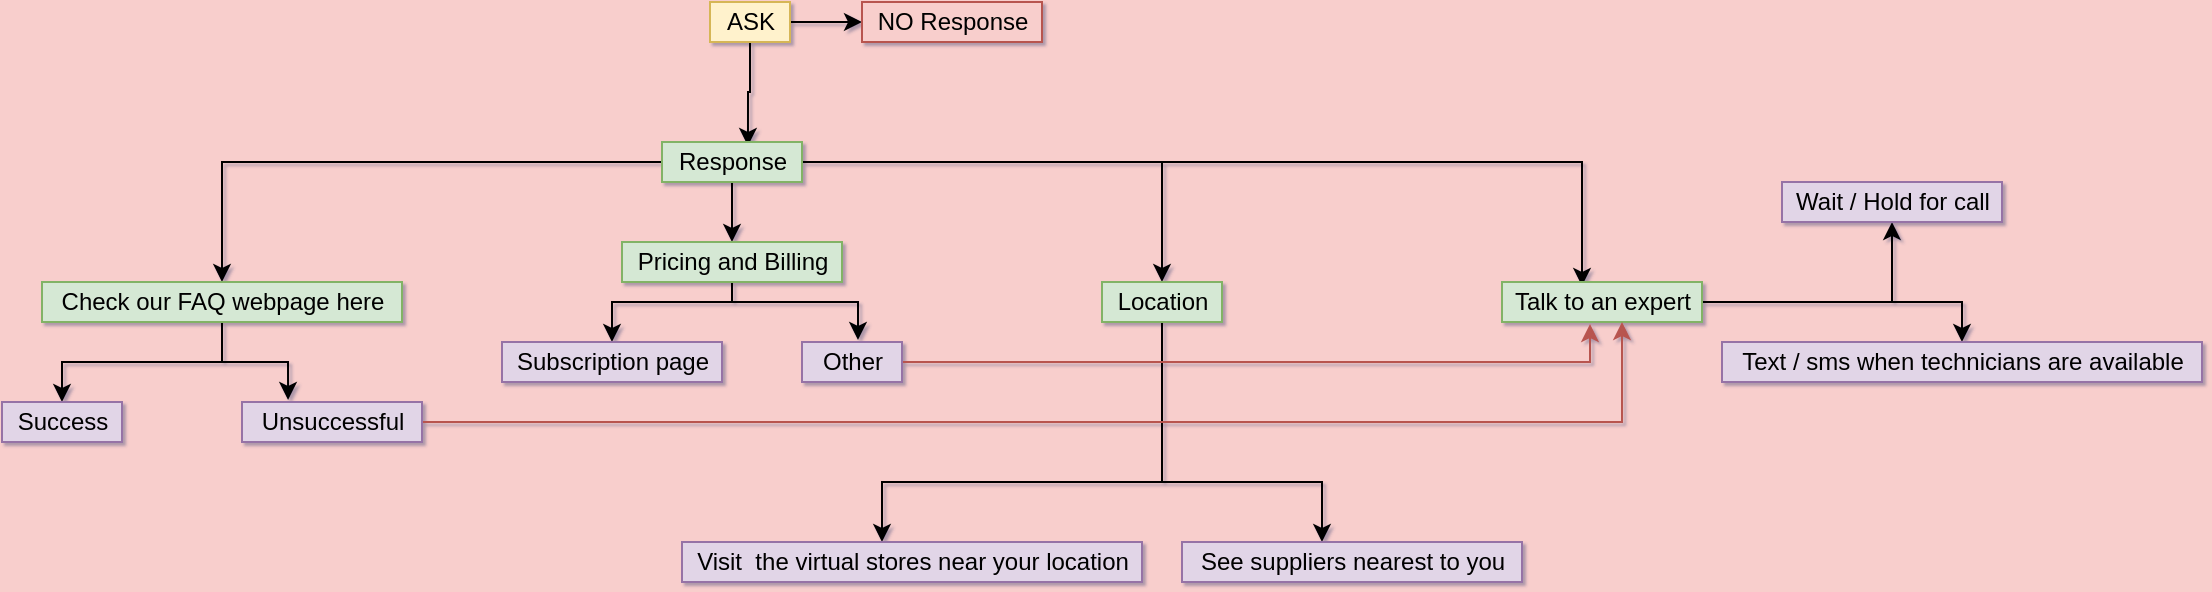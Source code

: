 <mxfile version="15.5.8" type="github"><diagram id="-AFgHuvHxjbnoQlMXmT-" name="Page-1"><mxGraphModel dx="868" dy="450" grid="0" gridSize="10" guides="1" tooltips="1" connect="1" arrows="1" fold="1" page="0" pageScale="1" pageWidth="827" pageHeight="1169" background="#F8CECC" math="0" shadow="1"><root><mxCell id="0"/><mxCell id="1" parent="0"/><mxCell id="b_szU4rrFtj5n81Mr9Qa-7" style="edgeStyle=orthogonalEdgeStyle;rounded=0;orthogonalLoop=1;jettySize=auto;html=1;" parent="1" source="b_szU4rrFtj5n81Mr9Qa-2" target="b_szU4rrFtj5n81Mr9Qa-3" edge="1"><mxGeometry relative="1" as="geometry"/></mxCell><mxCell id="b_szU4rrFtj5n81Mr9Qa-8" style="edgeStyle=orthogonalEdgeStyle;rounded=0;orthogonalLoop=1;jettySize=auto;html=1;entryX=0.614;entryY=0.1;entryDx=0;entryDy=0;entryPerimeter=0;" parent="1" source="b_szU4rrFtj5n81Mr9Qa-2" target="b_szU4rrFtj5n81Mr9Qa-4" edge="1"><mxGeometry relative="1" as="geometry"/></mxCell><mxCell id="b_szU4rrFtj5n81Mr9Qa-2" value="ASK" style="text;html=1;resizable=0;autosize=1;align=center;verticalAlign=middle;points=[];fillColor=#fff2cc;strokeColor=#d6b656;rounded=0;" parent="1" vertex="1"><mxGeometry x="374" y="80" width="40" height="20" as="geometry"/></mxCell><mxCell id="b_szU4rrFtj5n81Mr9Qa-3" value="NO Response" style="text;html=1;resizable=0;autosize=1;align=center;verticalAlign=middle;points=[];fillColor=#f8cecc;strokeColor=#b85450;rounded=0;" parent="1" vertex="1"><mxGeometry x="450" y="80" width="90" height="20" as="geometry"/></mxCell><mxCell id="b_szU4rrFtj5n81Mr9Qa-9" style="edgeStyle=orthogonalEdgeStyle;rounded=0;orthogonalLoop=1;jettySize=auto;html=1;" parent="1" source="b_szU4rrFtj5n81Mr9Qa-4" target="b_szU4rrFtj5n81Mr9Qa-6" edge="1"><mxGeometry relative="1" as="geometry"/></mxCell><mxCell id="b_szU4rrFtj5n81Mr9Qa-11" style="edgeStyle=orthogonalEdgeStyle;rounded=0;orthogonalLoop=1;jettySize=auto;html=1;entryX=0.4;entryY=0.1;entryDx=0;entryDy=0;entryPerimeter=0;" parent="1" source="b_szU4rrFtj5n81Mr9Qa-4" target="b_szU4rrFtj5n81Mr9Qa-5" edge="1"><mxGeometry relative="1" as="geometry"/></mxCell><mxCell id="b_szU4rrFtj5n81Mr9Qa-32" style="edgeStyle=orthogonalEdgeStyle;rounded=0;orthogonalLoop=1;jettySize=auto;html=1;" parent="1" source="b_szU4rrFtj5n81Mr9Qa-4" target="b_szU4rrFtj5n81Mr9Qa-15" edge="1"><mxGeometry relative="1" as="geometry"/></mxCell><mxCell id="b_szU4rrFtj5n81Mr9Qa-33" style="edgeStyle=orthogonalEdgeStyle;rounded=0;orthogonalLoop=1;jettySize=auto;html=1;" parent="1" source="b_szU4rrFtj5n81Mr9Qa-4" target="b_szU4rrFtj5n81Mr9Qa-12" edge="1"><mxGeometry relative="1" as="geometry"/></mxCell><mxCell id="b_szU4rrFtj5n81Mr9Qa-4" value="Response" style="text;html=1;resizable=0;autosize=1;align=center;verticalAlign=middle;points=[];fillColor=#d5e8d4;strokeColor=#82b366;rounded=0;" parent="1" vertex="1"><mxGeometry x="350" y="150" width="70" height="20" as="geometry"/></mxCell><mxCell id="b_szU4rrFtj5n81Mr9Qa-20" style="edgeStyle=orthogonalEdgeStyle;rounded=0;orthogonalLoop=1;jettySize=auto;html=1;" parent="1" source="b_szU4rrFtj5n81Mr9Qa-5" target="b_szU4rrFtj5n81Mr9Qa-19" edge="1"><mxGeometry relative="1" as="geometry"/></mxCell><mxCell id="b_szU4rrFtj5n81Mr9Qa-31" style="edgeStyle=orthogonalEdgeStyle;rounded=0;orthogonalLoop=1;jettySize=auto;html=1;" parent="1" source="b_szU4rrFtj5n81Mr9Qa-5" target="b_szU4rrFtj5n81Mr9Qa-30" edge="1"><mxGeometry relative="1" as="geometry"/></mxCell><mxCell id="b_szU4rrFtj5n81Mr9Qa-5" value="Talk to an expert" style="text;html=1;resizable=0;autosize=1;align=center;verticalAlign=middle;points=[];fillColor=#d5e8d4;strokeColor=#82b366;rounded=0;" parent="1" vertex="1"><mxGeometry x="770" y="220" width="100" height="20" as="geometry"/></mxCell><mxCell id="b_szU4rrFtj5n81Mr9Qa-26" style="edgeStyle=orthogonalEdgeStyle;rounded=0;orthogonalLoop=1;jettySize=auto;html=1;" parent="1" source="b_szU4rrFtj5n81Mr9Qa-6" target="b_szU4rrFtj5n81Mr9Qa-25" edge="1"><mxGeometry relative="1" as="geometry"/></mxCell><mxCell id="b_szU4rrFtj5n81Mr9Qa-28" style="edgeStyle=orthogonalEdgeStyle;rounded=0;orthogonalLoop=1;jettySize=auto;html=1;entryX=0.256;entryY=-0.05;entryDx=0;entryDy=0;entryPerimeter=0;" parent="1" source="b_szU4rrFtj5n81Mr9Qa-6" target="b_szU4rrFtj5n81Mr9Qa-27" edge="1"><mxGeometry relative="1" as="geometry"/></mxCell><mxCell id="b_szU4rrFtj5n81Mr9Qa-6" value="Check our FAQ webpage here" style="text;html=1;resizable=0;autosize=1;align=center;verticalAlign=middle;points=[];fillColor=#d5e8d4;strokeColor=#82b366;rounded=0;" parent="1" vertex="1"><mxGeometry x="40" y="220" width="180" height="20" as="geometry"/></mxCell><mxCell id="b_szU4rrFtj5n81Mr9Qa-35" style="edgeStyle=orthogonalEdgeStyle;rounded=0;orthogonalLoop=1;jettySize=auto;html=1;" parent="1" source="b_szU4rrFtj5n81Mr9Qa-12" target="b_szU4rrFtj5n81Mr9Qa-34" edge="1"><mxGeometry relative="1" as="geometry"><Array as="points"><mxPoint x="385" y="230"/><mxPoint x="325" y="230"/></Array></mxGeometry></mxCell><mxCell id="b_szU4rrFtj5n81Mr9Qa-37" style="edgeStyle=orthogonalEdgeStyle;rounded=0;orthogonalLoop=1;jettySize=auto;html=1;entryX=0.56;entryY=-0.05;entryDx=0;entryDy=0;entryPerimeter=0;" parent="1" source="b_szU4rrFtj5n81Mr9Qa-12" target="b_szU4rrFtj5n81Mr9Qa-36" edge="1"><mxGeometry relative="1" as="geometry"><Array as="points"><mxPoint x="385" y="230"/><mxPoint x="448" y="230"/></Array></mxGeometry></mxCell><mxCell id="b_szU4rrFtj5n81Mr9Qa-12" value="Pricing and Billing" style="text;html=1;resizable=0;autosize=1;align=center;verticalAlign=middle;points=[];fillColor=#d5e8d4;strokeColor=#82b366;rounded=0;" parent="1" vertex="1"><mxGeometry x="330" y="200" width="110" height="20" as="geometry"/></mxCell><mxCell id="b_szU4rrFtj5n81Mr9Qa-22" style="edgeStyle=orthogonalEdgeStyle;rounded=0;orthogonalLoop=1;jettySize=auto;html=1;" parent="1" source="b_szU4rrFtj5n81Mr9Qa-15" target="b_szU4rrFtj5n81Mr9Qa-21" edge="1"><mxGeometry relative="1" as="geometry"><mxPoint x="470" y="490" as="targetPoint"/><Array as="points"><mxPoint x="600" y="320"/><mxPoint x="460" y="320"/></Array></mxGeometry></mxCell><mxCell id="b_szU4rrFtj5n81Mr9Qa-24" style="edgeStyle=orthogonalEdgeStyle;rounded=0;orthogonalLoop=1;jettySize=auto;html=1;" parent="1" source="b_szU4rrFtj5n81Mr9Qa-15" target="b_szU4rrFtj5n81Mr9Qa-23" edge="1"><mxGeometry relative="1" as="geometry"><mxPoint x="460" y="320" as="targetPoint"/><Array as="points"><mxPoint x="600" y="320"/><mxPoint x="680" y="320"/></Array></mxGeometry></mxCell><mxCell id="b_szU4rrFtj5n81Mr9Qa-15" value="Location" style="text;html=1;resizable=0;autosize=1;align=center;verticalAlign=middle;points=[];fillColor=#d5e8d4;strokeColor=#82b366;rounded=0;" parent="1" vertex="1"><mxGeometry x="570" y="220" width="60" height="20" as="geometry"/></mxCell><mxCell id="b_szU4rrFtj5n81Mr9Qa-19" value="Wait / Hold for call" style="text;html=1;resizable=0;autosize=1;align=center;verticalAlign=middle;points=[];fillColor=#e1d5e7;strokeColor=#9673a6;rounded=0;" parent="1" vertex="1"><mxGeometry x="910" y="170" width="110" height="20" as="geometry"/></mxCell><mxCell id="b_szU4rrFtj5n81Mr9Qa-21" value="Visit&amp;nbsp; the virtual stores near your location" style="text;html=1;resizable=0;autosize=1;align=center;verticalAlign=middle;points=[];fillColor=#e1d5e7;strokeColor=#9673a6;rounded=0;" parent="1" vertex="1"><mxGeometry x="360" y="350" width="230" height="20" as="geometry"/></mxCell><mxCell id="b_szU4rrFtj5n81Mr9Qa-23" value="See suppliers nearest to you" style="text;html=1;resizable=0;autosize=1;align=center;verticalAlign=middle;points=[];fillColor=#e1d5e7;strokeColor=#9673a6;rounded=0;" parent="1" vertex="1"><mxGeometry x="610" y="350" width="170" height="20" as="geometry"/></mxCell><mxCell id="b_szU4rrFtj5n81Mr9Qa-25" value="Success" style="text;html=1;resizable=0;autosize=1;align=center;verticalAlign=middle;points=[];fillColor=#e1d5e7;strokeColor=#9673a6;rounded=0;" parent="1" vertex="1"><mxGeometry x="20" y="280" width="60" height="20" as="geometry"/></mxCell><mxCell id="b_szU4rrFtj5n81Mr9Qa-29" style="edgeStyle=orthogonalEdgeStyle;rounded=0;orthogonalLoop=1;jettySize=auto;html=1;entryX=0.6;entryY=1;entryDx=0;entryDy=0;entryPerimeter=0;fillColor=#f8cecc;strokeColor=#b85450;" parent="1" source="b_szU4rrFtj5n81Mr9Qa-27" target="b_szU4rrFtj5n81Mr9Qa-5" edge="1"><mxGeometry relative="1" as="geometry"/></mxCell><mxCell id="b_szU4rrFtj5n81Mr9Qa-27" value="Unsuccessful" style="text;html=1;resizable=0;autosize=1;align=center;verticalAlign=middle;points=[];fillColor=#e1d5e7;strokeColor=#9673a6;rounded=0;" parent="1" vertex="1"><mxGeometry x="140" y="280" width="90" height="20" as="geometry"/></mxCell><mxCell id="b_szU4rrFtj5n81Mr9Qa-30" value="Text / sms when technicians are available" style="text;html=1;resizable=0;autosize=1;align=center;verticalAlign=middle;points=[];fillColor=#e1d5e7;strokeColor=#9673a6;rounded=0;" parent="1" vertex="1"><mxGeometry x="880" y="250" width="240" height="20" as="geometry"/></mxCell><mxCell id="b_szU4rrFtj5n81Mr9Qa-34" value="Subscription page" style="text;html=1;resizable=0;autosize=1;align=center;verticalAlign=middle;points=[];fillColor=#e1d5e7;strokeColor=#9673a6;rounded=0;" parent="1" vertex="1"><mxGeometry x="270" y="250" width="110" height="20" as="geometry"/></mxCell><mxCell id="b_szU4rrFtj5n81Mr9Qa-38" style="edgeStyle=orthogonalEdgeStyle;rounded=0;orthogonalLoop=1;jettySize=auto;html=1;entryX=0.44;entryY=1.05;entryDx=0;entryDy=0;entryPerimeter=0;fillColor=#f8cecc;strokeColor=#b85450;" parent="1" source="b_szU4rrFtj5n81Mr9Qa-36" target="b_szU4rrFtj5n81Mr9Qa-5" edge="1"><mxGeometry relative="1" as="geometry"/></mxCell><mxCell id="b_szU4rrFtj5n81Mr9Qa-36" value="Other" style="text;html=1;resizable=0;autosize=1;align=center;verticalAlign=middle;points=[];fillColor=#e1d5e7;strokeColor=#9673a6;rounded=0;" parent="1" vertex="1"><mxGeometry x="420" y="250" width="50" height="20" as="geometry"/></mxCell></root></mxGraphModel></diagram></mxfile>